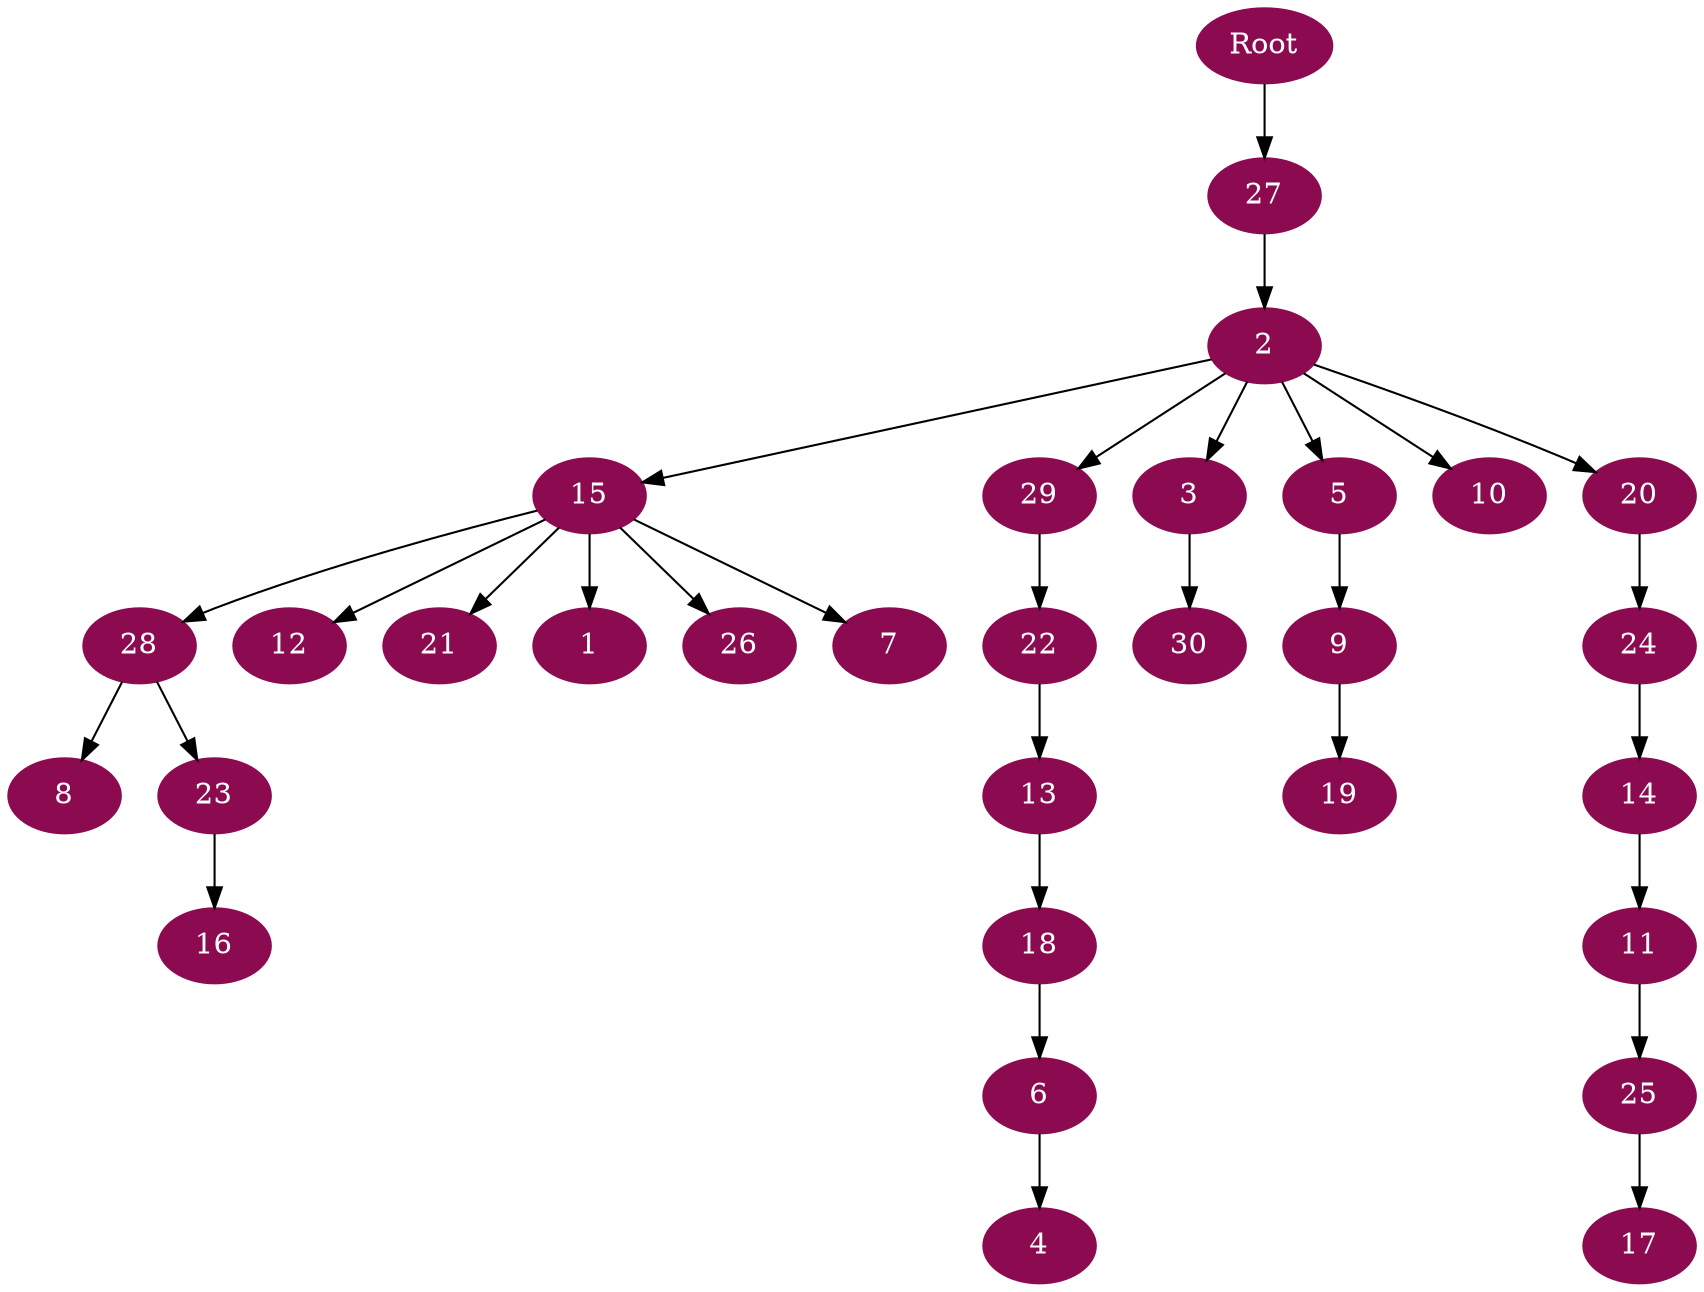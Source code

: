 digraph G {
node [color=deeppink4, style=filled, fontcolor=white];
Root -> 27;
27 -> 2;
2 -> 15;
15 -> 28;
28 -> 8;
28 -> 23;
23 -> 16;
15 -> 12;
15 -> 21;
15 -> 1;
15 -> 26;
15 -> 7;
2 -> 29;
29 -> 22;
22 -> 13;
13 -> 18;
18 -> 6;
6 -> 4;
2 -> 3;
3 -> 30;
2 -> 5;
5 -> 9;
9 -> 19;
2 -> 10;
2 -> 20;
20 -> 24;
24 -> 14;
14 -> 11;
11 -> 25;
25 -> 17;
}
